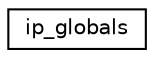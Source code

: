 digraph "Graphical Class Hierarchy"
{
 // LATEX_PDF_SIZE
  edge [fontname="Helvetica",fontsize="10",labelfontname="Helvetica",labelfontsize="10"];
  node [fontname="Helvetica",fontsize="10",shape=record];
  rankdir="LR";
  Node0 [label="ip_globals",height=0.2,width=0.4,color="black", fillcolor="white", style="filled",URL="$structip__globals.html",tooltip=" "];
}
